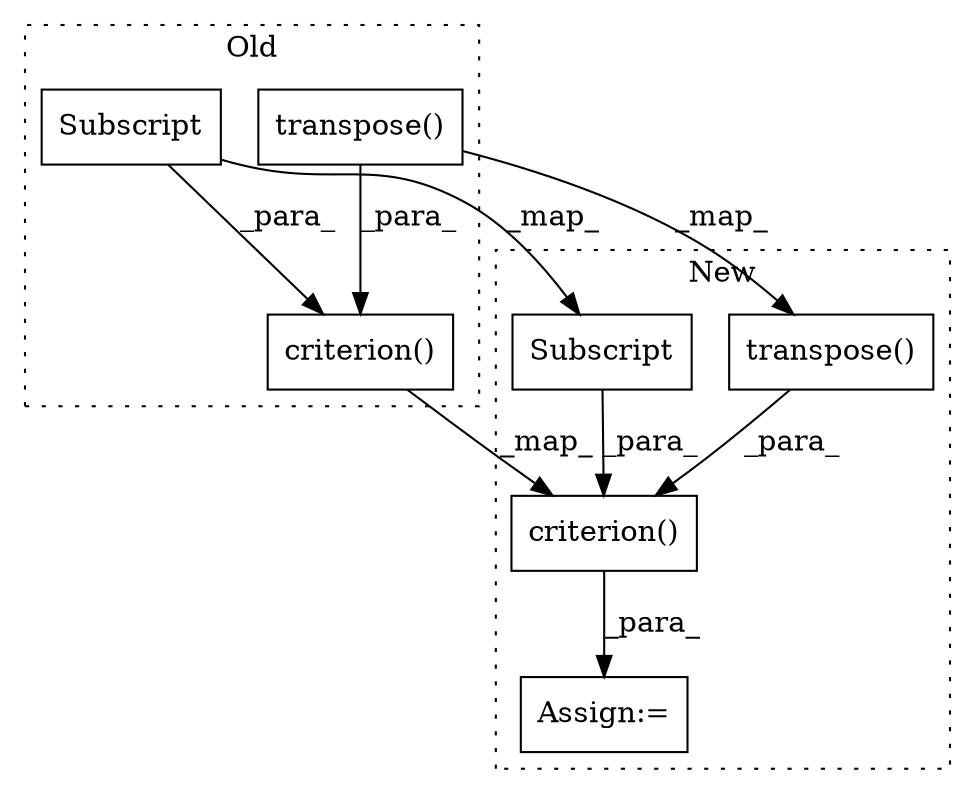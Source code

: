 digraph G {
subgraph cluster0 {
1 [label="criterion()" a="75" s="2914,2967" l="15,1" shape="box"];
4 [label="Subscript" a="63" s="2953,0" l="14,0" shape="box"];
6 [label="transpose()" a="75" s="2929,2950" l="17,1" shape="box"];
label = "Old";
style="dotted";
}
subgraph cluster1 {
2 [label="criterion()" a="75" s="2944,2997" l="15,1" shape="box"];
3 [label="Assign:=" a="68" s="2941" l="3" shape="box"];
5 [label="Subscript" a="63" s="2983,0" l="14,0" shape="box"];
7 [label="transpose()" a="75" s="2959,2980" l="17,1" shape="box"];
label = "New";
style="dotted";
}
1 -> 2 [label="_map_"];
2 -> 3 [label="_para_"];
4 -> 1 [label="_para_"];
4 -> 5 [label="_map_"];
5 -> 2 [label="_para_"];
6 -> 1 [label="_para_"];
6 -> 7 [label="_map_"];
7 -> 2 [label="_para_"];
}